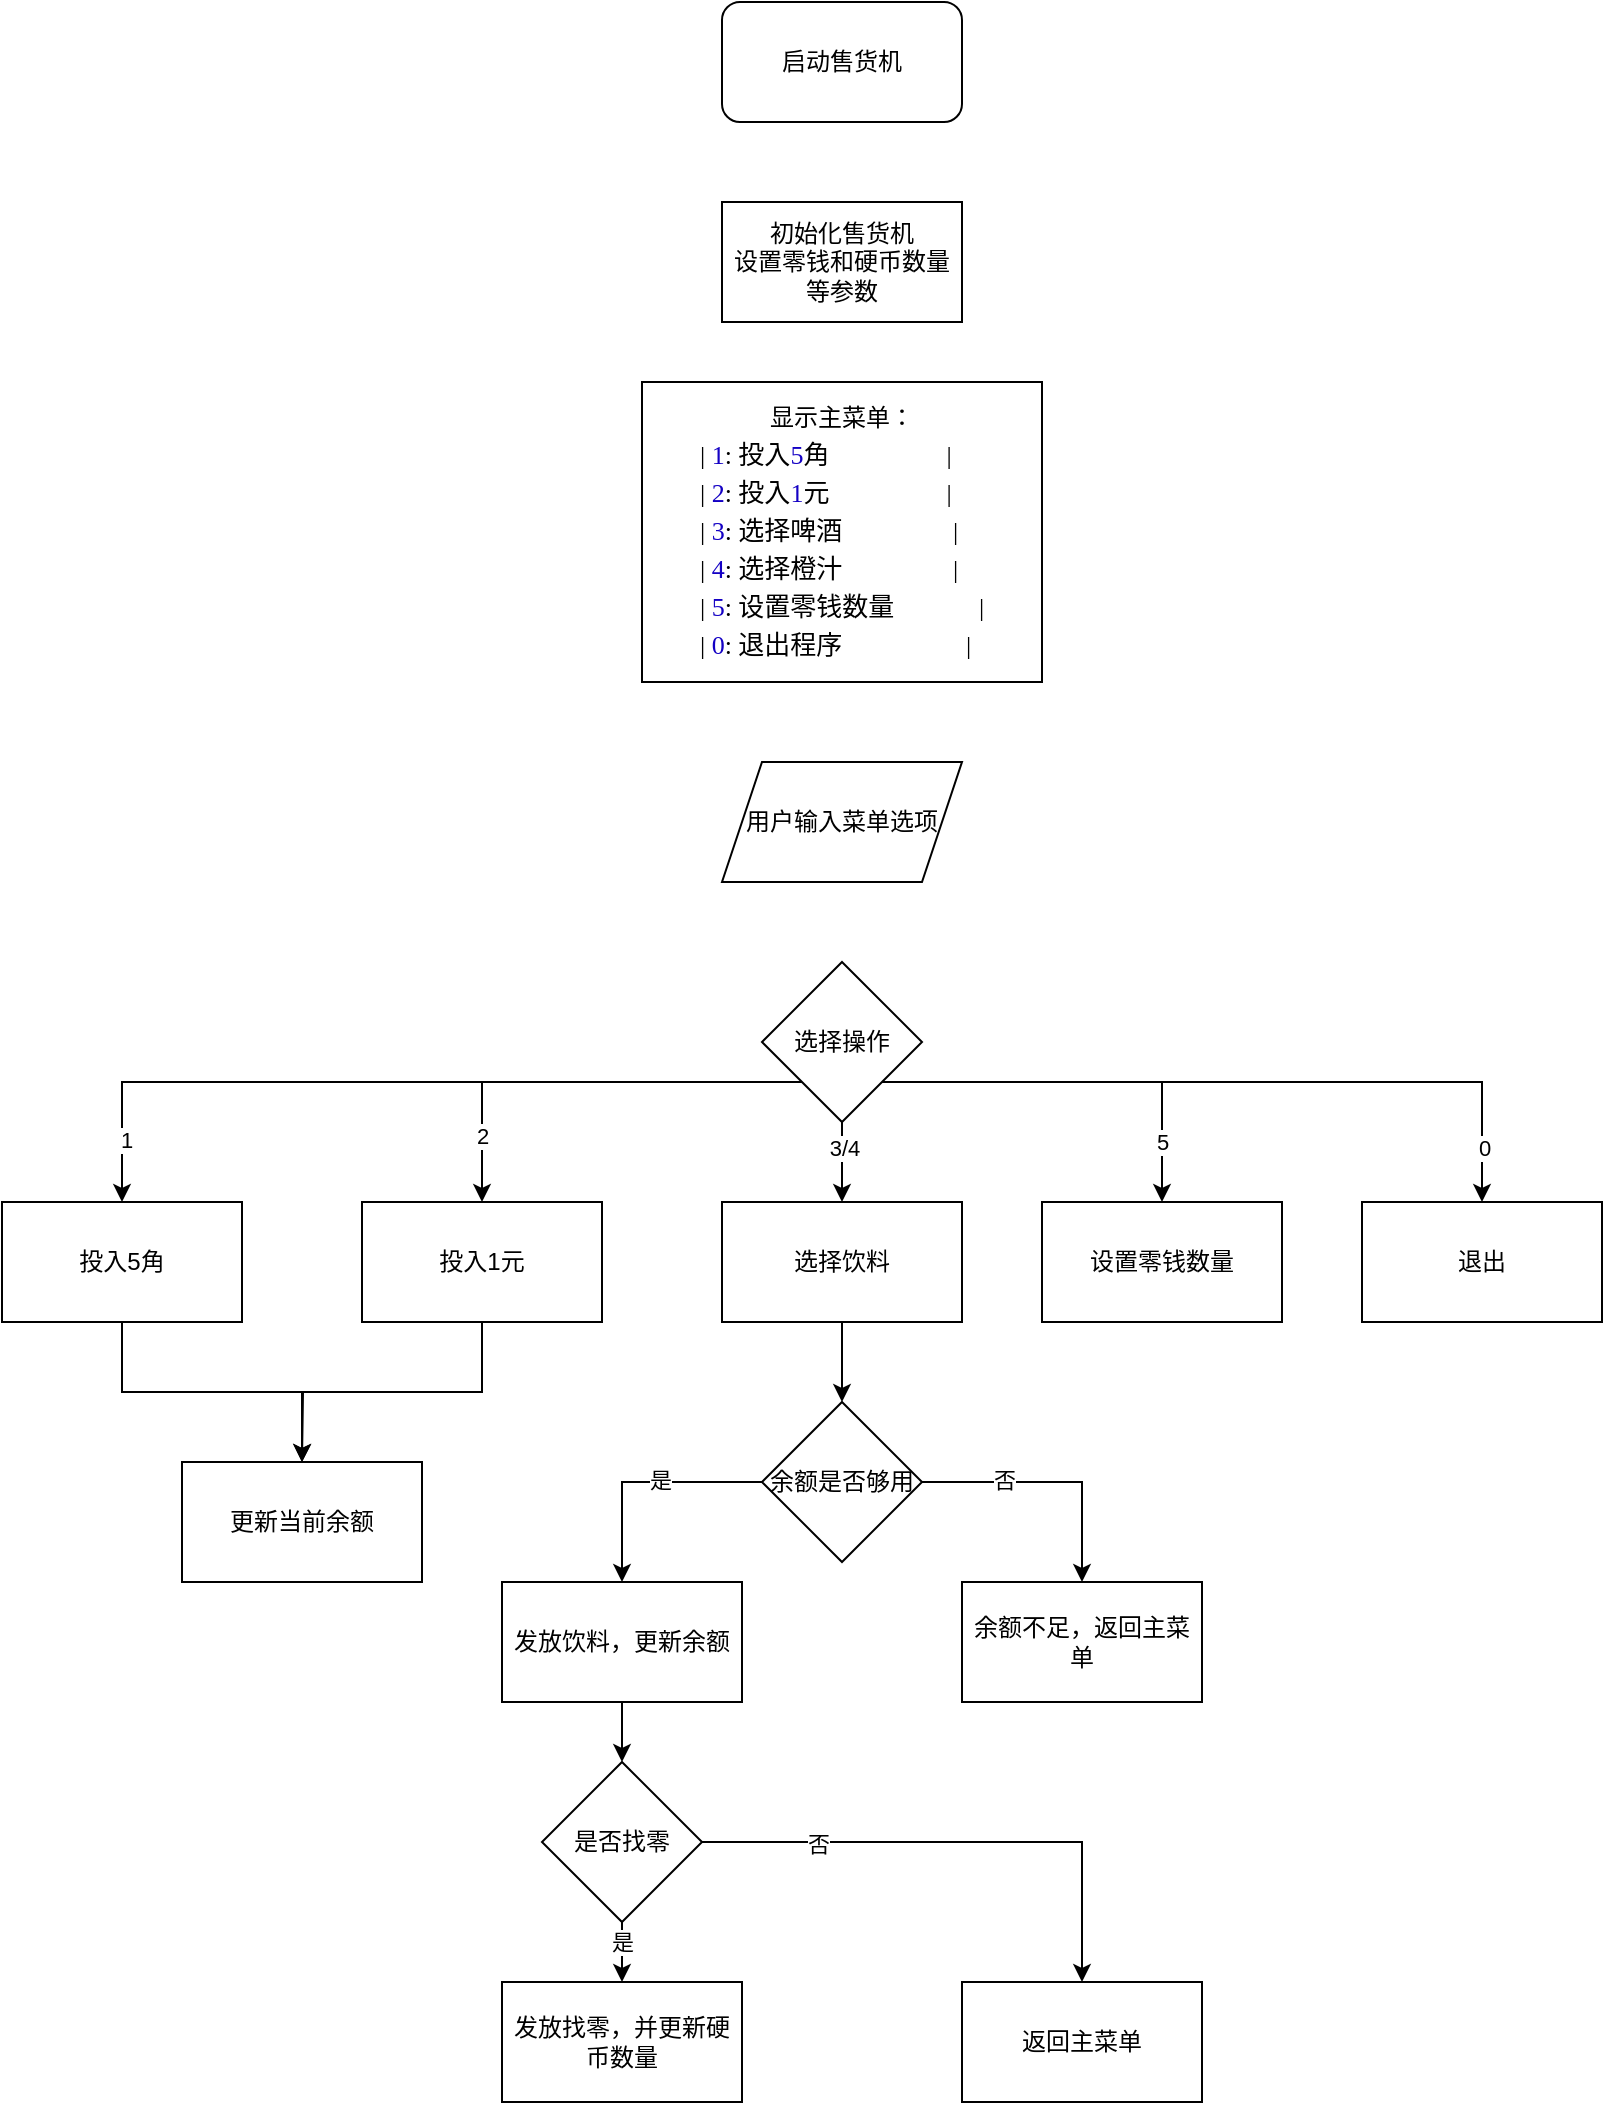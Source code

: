 <mxfile version="24.8.2">
  <diagram name="第 1 页" id="qo__FnGVe26ZZZeS4IPS">
    <mxGraphModel dx="1781" dy="525" grid="1" gridSize="10" guides="1" tooltips="1" connect="1" arrows="1" fold="1" page="1" pageScale="1" pageWidth="827" pageHeight="1169" math="0" shadow="0">
      <root>
        <mxCell id="0" />
        <mxCell id="1" parent="0" />
        <mxCell id="n4JBOWXjH9mU0pEgpQ5--1" value="启动售货机" style="rounded=1;whiteSpace=wrap;html=1;" vertex="1" parent="1">
          <mxGeometry x="340" y="50" width="120" height="60" as="geometry" />
        </mxCell>
        <mxCell id="n4JBOWXjH9mU0pEgpQ5--4" value="显示主菜单：&lt;div&gt;&lt;p style=&quot;margin: 0px; font-variant-numeric: normal; font-variant-east-asian: normal; font-variant-alternates: normal; font-size-adjust: none; font-kerning: auto; font-optical-sizing: auto; font-feature-settings: normal; font-variation-settings: normal; font-variant-position: normal; font-stretch: normal; font-size: 13px; line-height: normal; font-family: &amp;quot;.AppleSystemUIFontMonospaced&amp;quot;; text-align: start;&quot; class=&quot;p1&quot;&gt;&lt;span class=&quot;Apple-converted-space&quot;&gt;|&amp;nbsp;&lt;/span&gt;&lt;span style=&quot;color: rgb(20, 0, 196);&quot; class=&quot;s1&quot;&gt;1&lt;/span&gt;: 投入&lt;span style=&quot;color: rgb(20, 0, 196);&quot; class=&quot;s1&quot;&gt;5&lt;/span&gt;角&lt;span class=&quot;Apple-converted-space&quot;&gt;&amp;nbsp; &amp;nbsp; &amp;nbsp; &amp;nbsp; &amp;nbsp; &amp;nbsp; &amp;nbsp; &amp;nbsp; &amp;nbsp; &lt;/span&gt;|&lt;/p&gt;&lt;p style=&quot;margin: 0px; font-variant-numeric: normal; font-variant-east-asian: normal; font-variant-alternates: normal; font-size-adjust: none; font-kerning: auto; font-optical-sizing: auto; font-feature-settings: normal; font-variation-settings: normal; font-variant-position: normal; font-stretch: normal; font-size: 13px; line-height: normal; font-family: &amp;quot;.AppleSystemUIFontMonospaced&amp;quot;; text-align: start;&quot; class=&quot;p1&quot;&gt;| &lt;span style=&quot;color: rgb(20, 0, 196);&quot; class=&quot;s1&quot;&gt;2&lt;/span&gt;: 投入&lt;span style=&quot;color: rgb(20, 0, 196);&quot; class=&quot;s1&quot;&gt;1&lt;/span&gt;元&lt;span class=&quot;Apple-converted-space&quot;&gt;&amp;nbsp; &amp;nbsp; &amp;nbsp; &amp;nbsp; &amp;nbsp; &amp;nbsp; &amp;nbsp; &amp;nbsp; &amp;nbsp; &lt;/span&gt;|&lt;/p&gt;&lt;p style=&quot;margin: 0px; font-variant-numeric: normal; font-variant-east-asian: normal; font-variant-alternates: normal; font-size-adjust: none; font-kerning: auto; font-optical-sizing: auto; font-feature-settings: normal; font-variation-settings: normal; font-variant-position: normal; font-stretch: normal; font-size: 13px; line-height: normal; font-family: &amp;quot;.AppleSystemUIFontMonospaced&amp;quot;; text-align: start;&quot; class=&quot;p1&quot;&gt;| &lt;span style=&quot;color: rgb(20, 0, 196);&quot; class=&quot;s1&quot;&gt;3&lt;/span&gt;: 选择啤酒 &lt;span class=&quot;Apple-converted-space&quot;&gt;&amp;nbsp; &amp;nbsp; &amp;nbsp; &amp;nbsp; &amp;nbsp; &amp;nbsp; &amp;nbsp; &amp;nbsp; &lt;/span&gt;|&lt;/p&gt;&lt;p style=&quot;margin: 0px; font-variant-numeric: normal; font-variant-east-asian: normal; font-variant-alternates: normal; font-size-adjust: none; font-kerning: auto; font-optical-sizing: auto; font-feature-settings: normal; font-variation-settings: normal; font-variant-position: normal; font-stretch: normal; font-size: 13px; line-height: normal; font-family: &amp;quot;.AppleSystemUIFontMonospaced&amp;quot;; text-align: start;&quot; class=&quot;p1&quot;&gt;| &lt;span style=&quot;color: rgb(20, 0, 196);&quot; class=&quot;s1&quot;&gt;4&lt;/span&gt;: 选择橙汁 &lt;span class=&quot;Apple-converted-space&quot;&gt;&amp;nbsp; &amp;nbsp; &amp;nbsp; &amp;nbsp; &amp;nbsp; &amp;nbsp; &amp;nbsp; &amp;nbsp; &lt;/span&gt;|&lt;/p&gt;&lt;p style=&quot;margin: 0px; font-variant-numeric: normal; font-variant-east-asian: normal; font-variant-alternates: normal; font-size-adjust: none; font-kerning: auto; font-optical-sizing: auto; font-feature-settings: normal; font-variation-settings: normal; font-variant-position: normal; font-stretch: normal; font-size: 13px; line-height: normal; font-family: &amp;quot;.AppleSystemUIFontMonospaced&amp;quot;; text-align: start;&quot; class=&quot;p1&quot;&gt;| &lt;span style=&quot;color: rgb(20, 0, 196);&quot; class=&quot;s1&quot;&gt;5&lt;/span&gt;: 设置零钱数量 &lt;span class=&quot;Apple-converted-space&quot;&gt;&amp;nbsp; &amp;nbsp; &amp;nbsp; &amp;nbsp; &amp;nbsp; &amp;nbsp; &lt;/span&gt;|&lt;/p&gt;&lt;p style=&quot;margin: 0px; font-variant-numeric: normal; font-variant-east-asian: normal; font-variant-alternates: normal; font-size-adjust: none; font-kerning: auto; font-optical-sizing: auto; font-feature-settings: normal; font-variation-settings: normal; font-variant-position: normal; font-stretch: normal; font-size: 13px; line-height: normal; font-family: &amp;quot;.AppleSystemUIFontMonospaced&amp;quot;; text-align: start;&quot; class=&quot;p1&quot;&gt;| &lt;span style=&quot;color: rgb(20, 0, 196);&quot; class=&quot;s1&quot;&gt;0&lt;/span&gt;: 退出程序&lt;span class=&quot;Apple-converted-space&quot;&gt;&amp;nbsp; &amp;nbsp; &amp;nbsp; &amp;nbsp; &amp;nbsp; &amp;nbsp; &amp;nbsp; &amp;nbsp; &amp;nbsp; &amp;nbsp;|&lt;/span&gt;&lt;/p&gt;&lt;/div&gt;" style="rounded=0;whiteSpace=wrap;html=1;" vertex="1" parent="1">
          <mxGeometry x="300" y="240" width="200" height="150" as="geometry" />
        </mxCell>
        <mxCell id="n4JBOWXjH9mU0pEgpQ5--5" value="用户输入菜单选项" style="shape=parallelogram;perimeter=parallelogramPerimeter;whiteSpace=wrap;html=1;fixedSize=1;" vertex="1" parent="1">
          <mxGeometry x="340" y="430" width="120" height="60" as="geometry" />
        </mxCell>
        <mxCell id="n4JBOWXjH9mU0pEgpQ5--13" style="edgeStyle=orthogonalEdgeStyle;rounded=0;orthogonalLoop=1;jettySize=auto;html=1;exitX=0;exitY=1;exitDx=0;exitDy=0;entryX=0.5;entryY=0;entryDx=0;entryDy=0;" edge="1" parent="1" source="n4JBOWXjH9mU0pEgpQ5--6" target="n4JBOWXjH9mU0pEgpQ5--7">
          <mxGeometry relative="1" as="geometry" />
        </mxCell>
        <mxCell id="n4JBOWXjH9mU0pEgpQ5--21" value="1" style="edgeLabel;html=1;align=center;verticalAlign=middle;resizable=0;points=[];" vertex="1" connectable="0" parent="n4JBOWXjH9mU0pEgpQ5--13">
          <mxGeometry x="0.845" y="2" relative="1" as="geometry">
            <mxPoint as="offset" />
          </mxGeometry>
        </mxCell>
        <mxCell id="n4JBOWXjH9mU0pEgpQ5--15" style="edgeStyle=orthogonalEdgeStyle;rounded=0;orthogonalLoop=1;jettySize=auto;html=1;exitX=0;exitY=1;exitDx=0;exitDy=0;entryX=0.5;entryY=0;entryDx=0;entryDy=0;" edge="1" parent="1" source="n4JBOWXjH9mU0pEgpQ5--6" target="n4JBOWXjH9mU0pEgpQ5--8">
          <mxGeometry relative="1" as="geometry" />
        </mxCell>
        <mxCell id="n4JBOWXjH9mU0pEgpQ5--22" value="2" style="edgeLabel;html=1;align=center;verticalAlign=middle;resizable=0;points=[];" vertex="1" connectable="0" parent="n4JBOWXjH9mU0pEgpQ5--15">
          <mxGeometry x="0.7" relative="1" as="geometry">
            <mxPoint as="offset" />
          </mxGeometry>
        </mxCell>
        <mxCell id="n4JBOWXjH9mU0pEgpQ5--18" value="" style="edgeStyle=orthogonalEdgeStyle;rounded=0;orthogonalLoop=1;jettySize=auto;html=1;" edge="1" parent="1" source="n4JBOWXjH9mU0pEgpQ5--6" target="n4JBOWXjH9mU0pEgpQ5--9">
          <mxGeometry relative="1" as="geometry" />
        </mxCell>
        <mxCell id="n4JBOWXjH9mU0pEgpQ5--23" value="3/4" style="edgeLabel;html=1;align=center;verticalAlign=middle;resizable=0;points=[];" vertex="1" connectable="0" parent="n4JBOWXjH9mU0pEgpQ5--18">
          <mxGeometry x="-0.35" y="1" relative="1" as="geometry">
            <mxPoint as="offset" />
          </mxGeometry>
        </mxCell>
        <mxCell id="n4JBOWXjH9mU0pEgpQ5--19" style="edgeStyle=orthogonalEdgeStyle;rounded=0;orthogonalLoop=1;jettySize=auto;html=1;exitX=1;exitY=1;exitDx=0;exitDy=0;entryX=0.5;entryY=0;entryDx=0;entryDy=0;" edge="1" parent="1" source="n4JBOWXjH9mU0pEgpQ5--6" target="n4JBOWXjH9mU0pEgpQ5--10">
          <mxGeometry relative="1" as="geometry" />
        </mxCell>
        <mxCell id="n4JBOWXjH9mU0pEgpQ5--24" value="5" style="edgeLabel;html=1;align=center;verticalAlign=middle;resizable=0;points=[];" vertex="1" connectable="0" parent="n4JBOWXjH9mU0pEgpQ5--19">
          <mxGeometry x="0.7" relative="1" as="geometry">
            <mxPoint as="offset" />
          </mxGeometry>
        </mxCell>
        <mxCell id="n4JBOWXjH9mU0pEgpQ5--20" style="edgeStyle=orthogonalEdgeStyle;rounded=0;orthogonalLoop=1;jettySize=auto;html=1;exitX=1;exitY=1;exitDx=0;exitDy=0;entryX=0.5;entryY=0;entryDx=0;entryDy=0;" edge="1" parent="1" source="n4JBOWXjH9mU0pEgpQ5--6" target="n4JBOWXjH9mU0pEgpQ5--11">
          <mxGeometry relative="1" as="geometry" />
        </mxCell>
        <mxCell id="n4JBOWXjH9mU0pEgpQ5--26" value="0" style="edgeLabel;html=1;align=center;verticalAlign=middle;resizable=0;points=[];" vertex="1" connectable="0" parent="n4JBOWXjH9mU0pEgpQ5--20">
          <mxGeometry x="0.85" y="1" relative="1" as="geometry">
            <mxPoint as="offset" />
          </mxGeometry>
        </mxCell>
        <mxCell id="n4JBOWXjH9mU0pEgpQ5--6" value="选择操作" style="rhombus;whiteSpace=wrap;html=1;" vertex="1" parent="1">
          <mxGeometry x="360" y="530" width="80" height="80" as="geometry" />
        </mxCell>
        <mxCell id="n4JBOWXjH9mU0pEgpQ5--28" style="edgeStyle=orthogonalEdgeStyle;rounded=0;orthogonalLoop=1;jettySize=auto;html=1;exitX=0.5;exitY=1;exitDx=0;exitDy=0;entryX=0.5;entryY=0;entryDx=0;entryDy=0;" edge="1" parent="1" source="n4JBOWXjH9mU0pEgpQ5--7" target="n4JBOWXjH9mU0pEgpQ5--27">
          <mxGeometry relative="1" as="geometry" />
        </mxCell>
        <mxCell id="n4JBOWXjH9mU0pEgpQ5--7" value="投入5角" style="rounded=0;whiteSpace=wrap;html=1;" vertex="1" parent="1">
          <mxGeometry x="-20" y="650" width="120" height="60" as="geometry" />
        </mxCell>
        <mxCell id="n4JBOWXjH9mU0pEgpQ5--29" style="edgeStyle=orthogonalEdgeStyle;rounded=0;orthogonalLoop=1;jettySize=auto;html=1;exitX=0.5;exitY=1;exitDx=0;exitDy=0;" edge="1" parent="1" source="n4JBOWXjH9mU0pEgpQ5--8">
          <mxGeometry relative="1" as="geometry">
            <mxPoint x="130" y="780" as="targetPoint" />
          </mxGeometry>
        </mxCell>
        <mxCell id="n4JBOWXjH9mU0pEgpQ5--8" value="投入1元" style="rounded=0;whiteSpace=wrap;html=1;" vertex="1" parent="1">
          <mxGeometry x="160" y="650" width="120" height="60" as="geometry" />
        </mxCell>
        <mxCell id="n4JBOWXjH9mU0pEgpQ5--35" value="" style="edgeStyle=orthogonalEdgeStyle;rounded=0;orthogonalLoop=1;jettySize=auto;html=1;" edge="1" parent="1" source="n4JBOWXjH9mU0pEgpQ5--9" target="n4JBOWXjH9mU0pEgpQ5--30">
          <mxGeometry relative="1" as="geometry" />
        </mxCell>
        <mxCell id="n4JBOWXjH9mU0pEgpQ5--9" value="选择饮料" style="rounded=0;whiteSpace=wrap;html=1;" vertex="1" parent="1">
          <mxGeometry x="340" y="650" width="120" height="60" as="geometry" />
        </mxCell>
        <mxCell id="n4JBOWXjH9mU0pEgpQ5--10" value="设置零钱数量" style="rounded=0;whiteSpace=wrap;html=1;" vertex="1" parent="1">
          <mxGeometry x="500" y="650" width="120" height="60" as="geometry" />
        </mxCell>
        <mxCell id="n4JBOWXjH9mU0pEgpQ5--11" value="退出" style="rounded=0;whiteSpace=wrap;html=1;" vertex="1" parent="1">
          <mxGeometry x="660" y="650" width="120" height="60" as="geometry" />
        </mxCell>
        <mxCell id="n4JBOWXjH9mU0pEgpQ5--12" value="初始化售货机&lt;div&gt;设置零钱和硬币数量等参数&lt;/div&gt;" style="rounded=0;whiteSpace=wrap;html=1;" vertex="1" parent="1">
          <mxGeometry x="340" y="150" width="120" height="60" as="geometry" />
        </mxCell>
        <mxCell id="n4JBOWXjH9mU0pEgpQ5--27" value="更新当前余额" style="rounded=0;whiteSpace=wrap;html=1;" vertex="1" parent="1">
          <mxGeometry x="70" y="780" width="120" height="60" as="geometry" />
        </mxCell>
        <mxCell id="n4JBOWXjH9mU0pEgpQ5--36" style="edgeStyle=orthogonalEdgeStyle;rounded=0;orthogonalLoop=1;jettySize=auto;html=1;exitX=0;exitY=0.5;exitDx=0;exitDy=0;entryX=0.5;entryY=0;entryDx=0;entryDy=0;" edge="1" parent="1" source="n4JBOWXjH9mU0pEgpQ5--30" target="n4JBOWXjH9mU0pEgpQ5--32">
          <mxGeometry relative="1" as="geometry" />
        </mxCell>
        <mxCell id="n4JBOWXjH9mU0pEgpQ5--40" value="是" style="edgeLabel;html=1;align=center;verticalAlign=middle;resizable=0;points=[];" vertex="1" connectable="0" parent="n4JBOWXjH9mU0pEgpQ5--36">
          <mxGeometry x="-0.15" y="-1" relative="1" as="geometry">
            <mxPoint as="offset" />
          </mxGeometry>
        </mxCell>
        <mxCell id="n4JBOWXjH9mU0pEgpQ5--37" style="edgeStyle=orthogonalEdgeStyle;rounded=0;orthogonalLoop=1;jettySize=auto;html=1;exitX=1;exitY=0.5;exitDx=0;exitDy=0;entryX=0.5;entryY=0;entryDx=0;entryDy=0;" edge="1" parent="1" source="n4JBOWXjH9mU0pEgpQ5--30" target="n4JBOWXjH9mU0pEgpQ5--31">
          <mxGeometry relative="1" as="geometry" />
        </mxCell>
        <mxCell id="n4JBOWXjH9mU0pEgpQ5--41" value="否" style="edgeLabel;html=1;align=center;verticalAlign=middle;resizable=0;points=[];" vertex="1" connectable="0" parent="n4JBOWXjH9mU0pEgpQ5--37">
          <mxGeometry x="-0.369" y="1" relative="1" as="geometry">
            <mxPoint as="offset" />
          </mxGeometry>
        </mxCell>
        <mxCell id="n4JBOWXjH9mU0pEgpQ5--30" value="余额是否够用" style="rhombus;whiteSpace=wrap;html=1;" vertex="1" parent="1">
          <mxGeometry x="360" y="750" width="80" height="80" as="geometry" />
        </mxCell>
        <mxCell id="n4JBOWXjH9mU0pEgpQ5--31" value="余额不足，返回主菜单" style="rounded=0;whiteSpace=wrap;html=1;" vertex="1" parent="1">
          <mxGeometry x="460" y="840" width="120" height="60" as="geometry" />
        </mxCell>
        <mxCell id="n4JBOWXjH9mU0pEgpQ5--38" value="" style="edgeStyle=orthogonalEdgeStyle;rounded=0;orthogonalLoop=1;jettySize=auto;html=1;" edge="1" parent="1" source="n4JBOWXjH9mU0pEgpQ5--32" target="n4JBOWXjH9mU0pEgpQ5--33">
          <mxGeometry relative="1" as="geometry" />
        </mxCell>
        <mxCell id="n4JBOWXjH9mU0pEgpQ5--32" value="发放饮料，更新余额" style="rounded=0;whiteSpace=wrap;html=1;" vertex="1" parent="1">
          <mxGeometry x="230" y="840" width="120" height="60" as="geometry" />
        </mxCell>
        <mxCell id="n4JBOWXjH9mU0pEgpQ5--39" value="" style="edgeStyle=orthogonalEdgeStyle;rounded=0;orthogonalLoop=1;jettySize=auto;html=1;" edge="1" parent="1" source="n4JBOWXjH9mU0pEgpQ5--33" target="n4JBOWXjH9mU0pEgpQ5--34">
          <mxGeometry relative="1" as="geometry" />
        </mxCell>
        <mxCell id="n4JBOWXjH9mU0pEgpQ5--42" value="是" style="edgeLabel;html=1;align=center;verticalAlign=middle;resizable=0;points=[];" vertex="1" connectable="0" parent="n4JBOWXjH9mU0pEgpQ5--39">
          <mxGeometry x="0.2" relative="1" as="geometry">
            <mxPoint as="offset" />
          </mxGeometry>
        </mxCell>
        <mxCell id="n4JBOWXjH9mU0pEgpQ5--44" style="edgeStyle=orthogonalEdgeStyle;rounded=0;orthogonalLoop=1;jettySize=auto;html=1;exitX=1;exitY=0.5;exitDx=0;exitDy=0;" edge="1" parent="1" source="n4JBOWXjH9mU0pEgpQ5--33" target="n4JBOWXjH9mU0pEgpQ5--43">
          <mxGeometry relative="1" as="geometry" />
        </mxCell>
        <mxCell id="n4JBOWXjH9mU0pEgpQ5--45" value="否" style="edgeLabel;html=1;align=center;verticalAlign=middle;resizable=0;points=[];" vertex="1" connectable="0" parent="n4JBOWXjH9mU0pEgpQ5--44">
          <mxGeometry x="-0.554" y="-1" relative="1" as="geometry">
            <mxPoint as="offset" />
          </mxGeometry>
        </mxCell>
        <mxCell id="n4JBOWXjH9mU0pEgpQ5--33" value="是否找零" style="rhombus;whiteSpace=wrap;html=1;" vertex="1" parent="1">
          <mxGeometry x="250" y="930" width="80" height="80" as="geometry" />
        </mxCell>
        <mxCell id="n4JBOWXjH9mU0pEgpQ5--34" value="发放找零，并更新硬币数量" style="rounded=0;whiteSpace=wrap;html=1;" vertex="1" parent="1">
          <mxGeometry x="230" y="1040" width="120" height="60" as="geometry" />
        </mxCell>
        <mxCell id="n4JBOWXjH9mU0pEgpQ5--43" value="返回主菜单" style="rounded=0;whiteSpace=wrap;html=1;" vertex="1" parent="1">
          <mxGeometry x="460" y="1040" width="120" height="60" as="geometry" />
        </mxCell>
      </root>
    </mxGraphModel>
  </diagram>
</mxfile>
